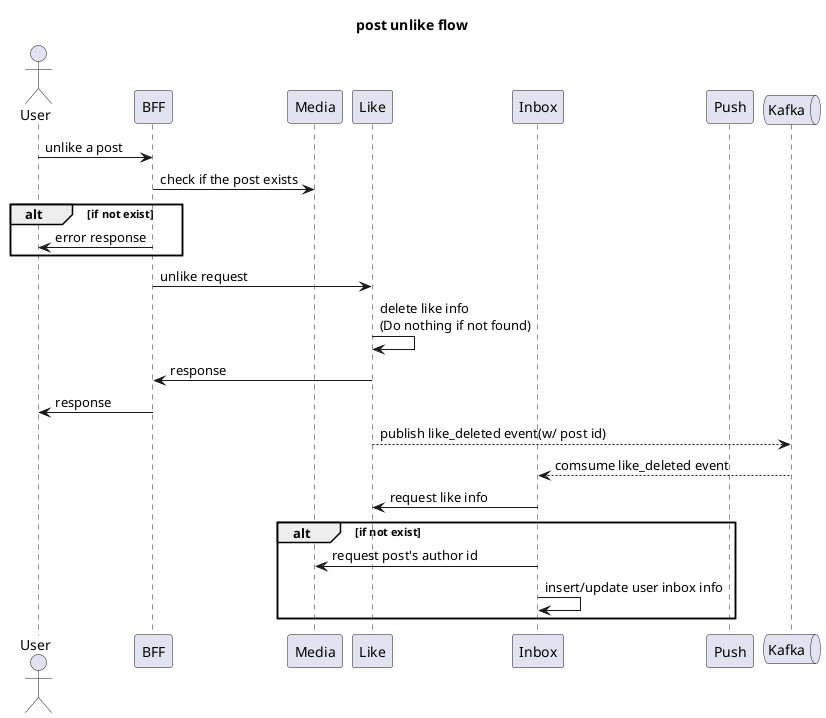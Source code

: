 @startuml
title "post unlike flow"

actor User as user
participant BFF as bff
participant Media as media
participant Like as like
participant Inbox as inbox
participant Push as push
queue Kafka as kafka

user -> bff: unlike a post
bff -> media: check if the post exists
alt if not exist
user <- bff: error response
end
bff -> like: unlike request
like -> like: delete like info\n(Do nothing if not found)
bff <- like: response
user <- bff: response
like --> kafka: publish like_deleted event(w/ post id)
kafka --> inbox: comsume like_deleted event
inbox -> like: request like info
alt if not exist
inbox -> media: request post's author id
inbox -> inbox: insert/update user inbox info
end
@enduml
